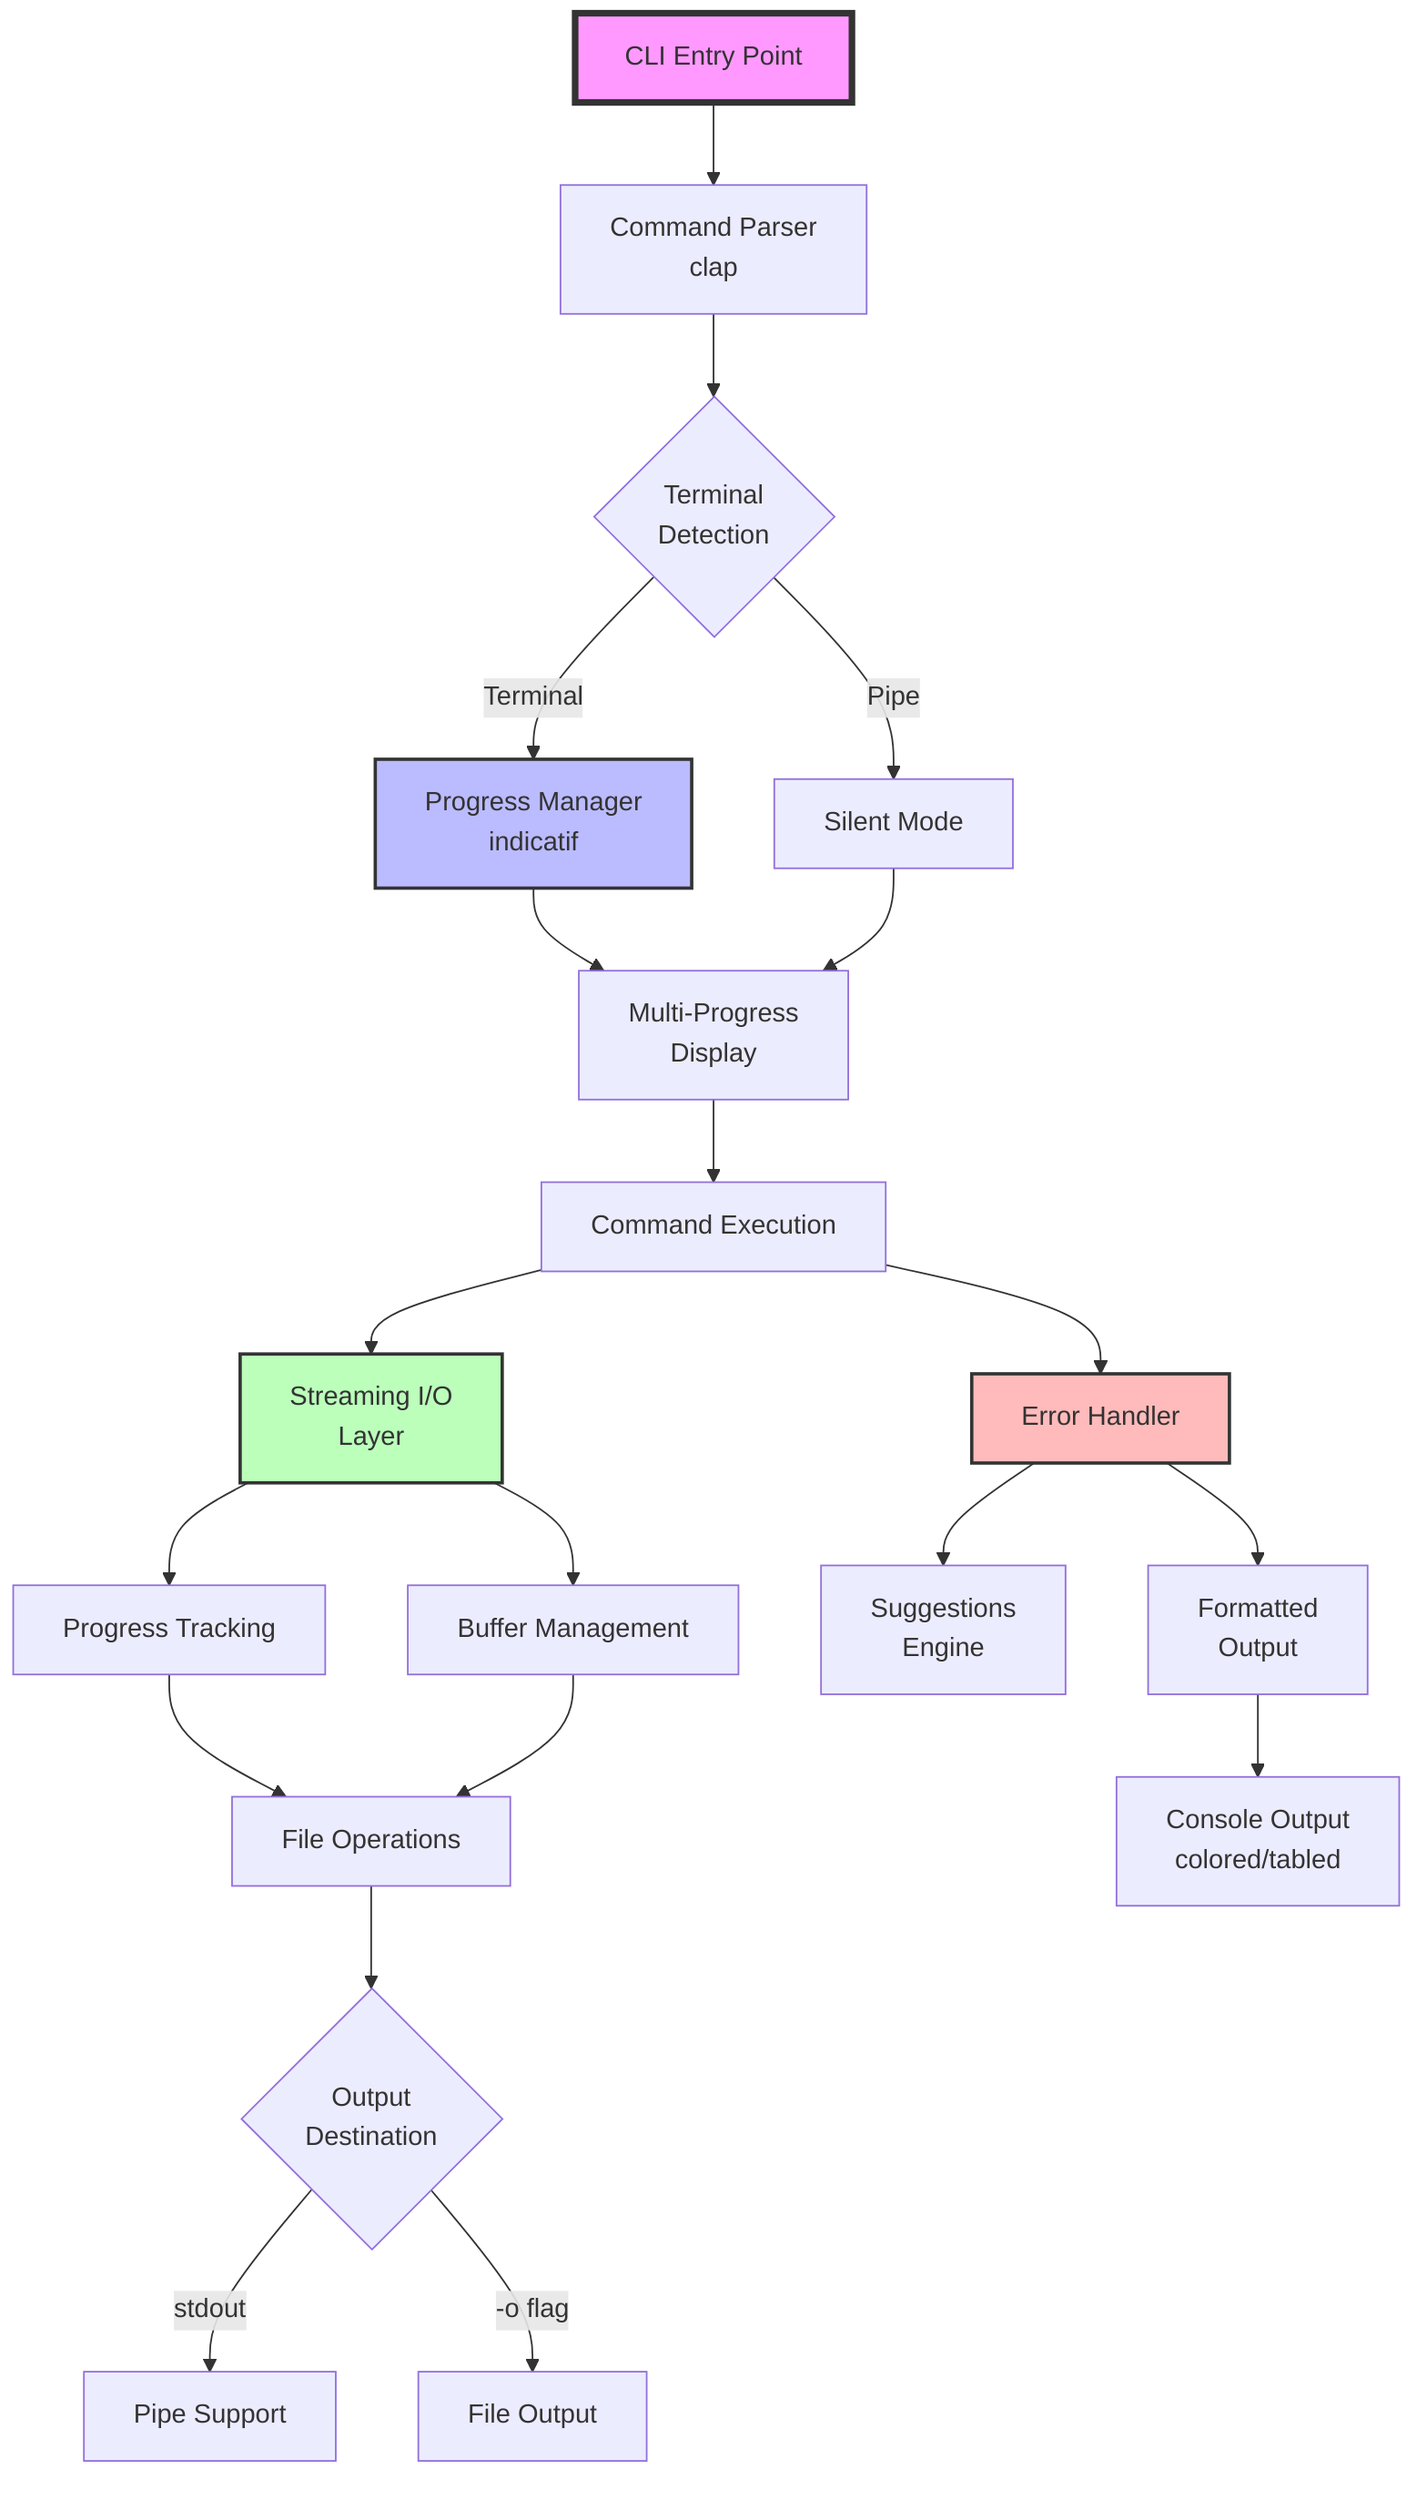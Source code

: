 graph TD
    A[CLI Entry Point] --> B[Command Parser<br/>clap]
    B --> C{Terminal<br/>Detection}
    
    C -->|Terminal| D[Progress Manager<br/>indicatif]
    C -->|Pipe| E[Silent Mode]
    
    D --> F[Multi-Progress<br/>Display]
    E --> F
    
    F --> G[Command Execution]
    
    G --> H[Streaming I/O<br/>Layer]
    H --> I[Progress Tracking]
    H --> J[Buffer Management]
    
    I --> K[File Operations]
    J --> K
    
    K --> L{Output<br/>Destination}
    L -->|stdout| M[Pipe Support]
    L -->|-o flag| N[File Output]
    
    G --> O[Error Handler]
    O --> P[Suggestions<br/>Engine]
    O --> Q[Formatted<br/>Output]
    
    Q --> R[Console Output<br/>colored/tabled]
    
    style A fill:#f9f,stroke:#333,stroke-width:4px
    style D fill:#bbf,stroke:#333,stroke-width:2px
    style H fill:#bfb,stroke:#333,stroke-width:2px
    style O fill:#fbb,stroke:#333,stroke-width:2px